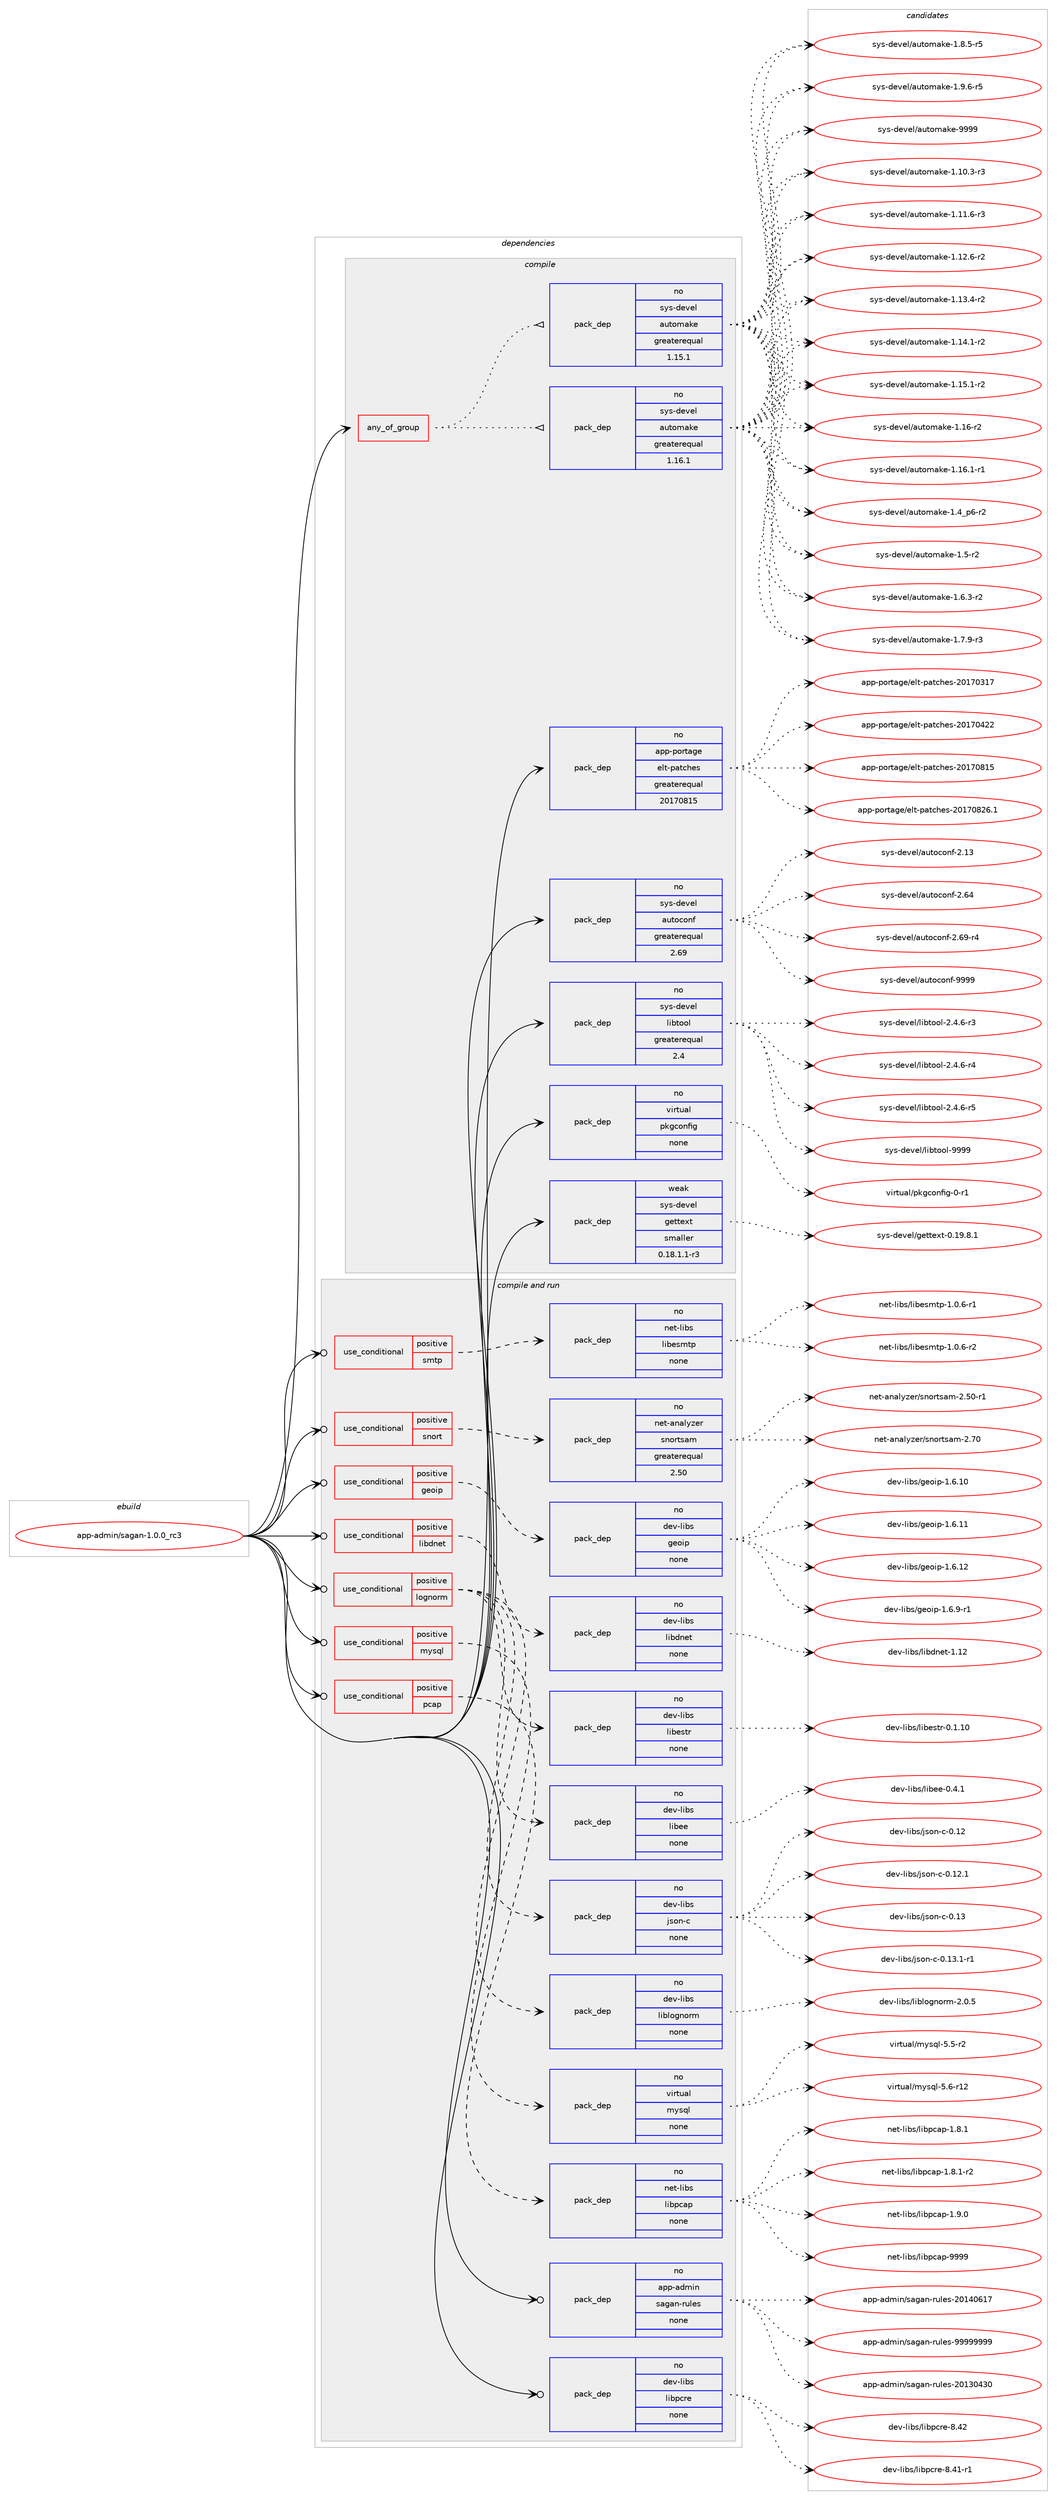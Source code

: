 digraph prolog {

# *************
# Graph options
# *************

newrank=true;
concentrate=true;
compound=true;
graph [rankdir=LR,fontname=Helvetica,fontsize=10,ranksep=1.5];#, ranksep=2.5, nodesep=0.2];
edge  [arrowhead=vee];
node  [fontname=Helvetica,fontsize=10];

# **********
# The ebuild
# **********

subgraph cluster_leftcol {
color=gray;
rank=same;
label=<<i>ebuild</i>>;
id [label="app-admin/sagan-1.0.0_rc3", color=red, width=4, href="../app-admin/sagan-1.0.0_rc3.svg"];
}

# ****************
# The dependencies
# ****************

subgraph cluster_midcol {
color=gray;
label=<<i>dependencies</i>>;
subgraph cluster_compile {
fillcolor="#eeeeee";
style=filled;
label=<<i>compile</i>>;
subgraph any75 {
dependency3275 [label=<<TABLE BORDER="0" CELLBORDER="1" CELLSPACING="0" CELLPADDING="4"><TR><TD CELLPADDING="10">any_of_group</TD></TR></TABLE>>, shape=none, color=red];subgraph pack2386 {
dependency3276 [label=<<TABLE BORDER="0" CELLBORDER="1" CELLSPACING="0" CELLPADDING="4" WIDTH="220"><TR><TD ROWSPAN="6" CELLPADDING="30">pack_dep</TD></TR><TR><TD WIDTH="110">no</TD></TR><TR><TD>sys-devel</TD></TR><TR><TD>automake</TD></TR><TR><TD>greaterequal</TD></TR><TR><TD>1.16.1</TD></TR></TABLE>>, shape=none, color=blue];
}
dependency3275:e -> dependency3276:w [weight=20,style="dotted",arrowhead="oinv"];
subgraph pack2387 {
dependency3277 [label=<<TABLE BORDER="0" CELLBORDER="1" CELLSPACING="0" CELLPADDING="4" WIDTH="220"><TR><TD ROWSPAN="6" CELLPADDING="30">pack_dep</TD></TR><TR><TD WIDTH="110">no</TD></TR><TR><TD>sys-devel</TD></TR><TR><TD>automake</TD></TR><TR><TD>greaterequal</TD></TR><TR><TD>1.15.1</TD></TR></TABLE>>, shape=none, color=blue];
}
dependency3275:e -> dependency3277:w [weight=20,style="dotted",arrowhead="oinv"];
}
id:e -> dependency3275:w [weight=20,style="solid",arrowhead="vee"];
subgraph pack2388 {
dependency3278 [label=<<TABLE BORDER="0" CELLBORDER="1" CELLSPACING="0" CELLPADDING="4" WIDTH="220"><TR><TD ROWSPAN="6" CELLPADDING="30">pack_dep</TD></TR><TR><TD WIDTH="110">no</TD></TR><TR><TD>app-portage</TD></TR><TR><TD>elt-patches</TD></TR><TR><TD>greaterequal</TD></TR><TR><TD>20170815</TD></TR></TABLE>>, shape=none, color=blue];
}
id:e -> dependency3278:w [weight=20,style="solid",arrowhead="vee"];
subgraph pack2389 {
dependency3279 [label=<<TABLE BORDER="0" CELLBORDER="1" CELLSPACING="0" CELLPADDING="4" WIDTH="220"><TR><TD ROWSPAN="6" CELLPADDING="30">pack_dep</TD></TR><TR><TD WIDTH="110">no</TD></TR><TR><TD>sys-devel</TD></TR><TR><TD>autoconf</TD></TR><TR><TD>greaterequal</TD></TR><TR><TD>2.69</TD></TR></TABLE>>, shape=none, color=blue];
}
id:e -> dependency3279:w [weight=20,style="solid",arrowhead="vee"];
subgraph pack2390 {
dependency3280 [label=<<TABLE BORDER="0" CELLBORDER="1" CELLSPACING="0" CELLPADDING="4" WIDTH="220"><TR><TD ROWSPAN="6" CELLPADDING="30">pack_dep</TD></TR><TR><TD WIDTH="110">no</TD></TR><TR><TD>sys-devel</TD></TR><TR><TD>libtool</TD></TR><TR><TD>greaterequal</TD></TR><TR><TD>2.4</TD></TR></TABLE>>, shape=none, color=blue];
}
id:e -> dependency3280:w [weight=20,style="solid",arrowhead="vee"];
subgraph pack2391 {
dependency3281 [label=<<TABLE BORDER="0" CELLBORDER="1" CELLSPACING="0" CELLPADDING="4" WIDTH="220"><TR><TD ROWSPAN="6" CELLPADDING="30">pack_dep</TD></TR><TR><TD WIDTH="110">no</TD></TR><TR><TD>virtual</TD></TR><TR><TD>pkgconfig</TD></TR><TR><TD>none</TD></TR><TR><TD></TD></TR></TABLE>>, shape=none, color=blue];
}
id:e -> dependency3281:w [weight=20,style="solid",arrowhead="vee"];
subgraph pack2392 {
dependency3282 [label=<<TABLE BORDER="0" CELLBORDER="1" CELLSPACING="0" CELLPADDING="4" WIDTH="220"><TR><TD ROWSPAN="6" CELLPADDING="30">pack_dep</TD></TR><TR><TD WIDTH="110">weak</TD></TR><TR><TD>sys-devel</TD></TR><TR><TD>gettext</TD></TR><TR><TD>smaller</TD></TR><TR><TD>0.18.1.1-r3</TD></TR></TABLE>>, shape=none, color=blue];
}
id:e -> dependency3282:w [weight=20,style="solid",arrowhead="vee"];
}
subgraph cluster_compileandrun {
fillcolor="#eeeeee";
style=filled;
label=<<i>compile and run</i>>;
subgraph cond808 {
dependency3283 [label=<<TABLE BORDER="0" CELLBORDER="1" CELLSPACING="0" CELLPADDING="4"><TR><TD ROWSPAN="3" CELLPADDING="10">use_conditional</TD></TR><TR><TD>positive</TD></TR><TR><TD>geoip</TD></TR></TABLE>>, shape=none, color=red];
subgraph pack2393 {
dependency3284 [label=<<TABLE BORDER="0" CELLBORDER="1" CELLSPACING="0" CELLPADDING="4" WIDTH="220"><TR><TD ROWSPAN="6" CELLPADDING="30">pack_dep</TD></TR><TR><TD WIDTH="110">no</TD></TR><TR><TD>dev-libs</TD></TR><TR><TD>geoip</TD></TR><TR><TD>none</TD></TR><TR><TD></TD></TR></TABLE>>, shape=none, color=blue];
}
dependency3283:e -> dependency3284:w [weight=20,style="dashed",arrowhead="vee"];
}
id:e -> dependency3283:w [weight=20,style="solid",arrowhead="odotvee"];
subgraph cond809 {
dependency3285 [label=<<TABLE BORDER="0" CELLBORDER="1" CELLSPACING="0" CELLPADDING="4"><TR><TD ROWSPAN="3" CELLPADDING="10">use_conditional</TD></TR><TR><TD>positive</TD></TR><TR><TD>libdnet</TD></TR></TABLE>>, shape=none, color=red];
subgraph pack2394 {
dependency3286 [label=<<TABLE BORDER="0" CELLBORDER="1" CELLSPACING="0" CELLPADDING="4" WIDTH="220"><TR><TD ROWSPAN="6" CELLPADDING="30">pack_dep</TD></TR><TR><TD WIDTH="110">no</TD></TR><TR><TD>dev-libs</TD></TR><TR><TD>libdnet</TD></TR><TR><TD>none</TD></TR><TR><TD></TD></TR></TABLE>>, shape=none, color=blue];
}
dependency3285:e -> dependency3286:w [weight=20,style="dashed",arrowhead="vee"];
}
id:e -> dependency3285:w [weight=20,style="solid",arrowhead="odotvee"];
subgraph cond810 {
dependency3287 [label=<<TABLE BORDER="0" CELLBORDER="1" CELLSPACING="0" CELLPADDING="4"><TR><TD ROWSPAN="3" CELLPADDING="10">use_conditional</TD></TR><TR><TD>positive</TD></TR><TR><TD>lognorm</TD></TR></TABLE>>, shape=none, color=red];
subgraph pack2395 {
dependency3288 [label=<<TABLE BORDER="0" CELLBORDER="1" CELLSPACING="0" CELLPADDING="4" WIDTH="220"><TR><TD ROWSPAN="6" CELLPADDING="30">pack_dep</TD></TR><TR><TD WIDTH="110">no</TD></TR><TR><TD>dev-libs</TD></TR><TR><TD>liblognorm</TD></TR><TR><TD>none</TD></TR><TR><TD></TD></TR></TABLE>>, shape=none, color=blue];
}
dependency3287:e -> dependency3288:w [weight=20,style="dashed",arrowhead="vee"];
subgraph pack2396 {
dependency3289 [label=<<TABLE BORDER="0" CELLBORDER="1" CELLSPACING="0" CELLPADDING="4" WIDTH="220"><TR><TD ROWSPAN="6" CELLPADDING="30">pack_dep</TD></TR><TR><TD WIDTH="110">no</TD></TR><TR><TD>dev-libs</TD></TR><TR><TD>json-c</TD></TR><TR><TD>none</TD></TR><TR><TD></TD></TR></TABLE>>, shape=none, color=blue];
}
dependency3287:e -> dependency3289:w [weight=20,style="dashed",arrowhead="vee"];
subgraph pack2397 {
dependency3290 [label=<<TABLE BORDER="0" CELLBORDER="1" CELLSPACING="0" CELLPADDING="4" WIDTH="220"><TR><TD ROWSPAN="6" CELLPADDING="30">pack_dep</TD></TR><TR><TD WIDTH="110">no</TD></TR><TR><TD>dev-libs</TD></TR><TR><TD>libee</TD></TR><TR><TD>none</TD></TR><TR><TD></TD></TR></TABLE>>, shape=none, color=blue];
}
dependency3287:e -> dependency3290:w [weight=20,style="dashed",arrowhead="vee"];
subgraph pack2398 {
dependency3291 [label=<<TABLE BORDER="0" CELLBORDER="1" CELLSPACING="0" CELLPADDING="4" WIDTH="220"><TR><TD ROWSPAN="6" CELLPADDING="30">pack_dep</TD></TR><TR><TD WIDTH="110">no</TD></TR><TR><TD>dev-libs</TD></TR><TR><TD>libestr</TD></TR><TR><TD>none</TD></TR><TR><TD></TD></TR></TABLE>>, shape=none, color=blue];
}
dependency3287:e -> dependency3291:w [weight=20,style="dashed",arrowhead="vee"];
}
id:e -> dependency3287:w [weight=20,style="solid",arrowhead="odotvee"];
subgraph cond811 {
dependency3292 [label=<<TABLE BORDER="0" CELLBORDER="1" CELLSPACING="0" CELLPADDING="4"><TR><TD ROWSPAN="3" CELLPADDING="10">use_conditional</TD></TR><TR><TD>positive</TD></TR><TR><TD>mysql</TD></TR></TABLE>>, shape=none, color=red];
subgraph pack2399 {
dependency3293 [label=<<TABLE BORDER="0" CELLBORDER="1" CELLSPACING="0" CELLPADDING="4" WIDTH="220"><TR><TD ROWSPAN="6" CELLPADDING="30">pack_dep</TD></TR><TR><TD WIDTH="110">no</TD></TR><TR><TD>virtual</TD></TR><TR><TD>mysql</TD></TR><TR><TD>none</TD></TR><TR><TD></TD></TR></TABLE>>, shape=none, color=blue];
}
dependency3292:e -> dependency3293:w [weight=20,style="dashed",arrowhead="vee"];
}
id:e -> dependency3292:w [weight=20,style="solid",arrowhead="odotvee"];
subgraph cond812 {
dependency3294 [label=<<TABLE BORDER="0" CELLBORDER="1" CELLSPACING="0" CELLPADDING="4"><TR><TD ROWSPAN="3" CELLPADDING="10">use_conditional</TD></TR><TR><TD>positive</TD></TR><TR><TD>pcap</TD></TR></TABLE>>, shape=none, color=red];
subgraph pack2400 {
dependency3295 [label=<<TABLE BORDER="0" CELLBORDER="1" CELLSPACING="0" CELLPADDING="4" WIDTH="220"><TR><TD ROWSPAN="6" CELLPADDING="30">pack_dep</TD></TR><TR><TD WIDTH="110">no</TD></TR><TR><TD>net-libs</TD></TR><TR><TD>libpcap</TD></TR><TR><TD>none</TD></TR><TR><TD></TD></TR></TABLE>>, shape=none, color=blue];
}
dependency3294:e -> dependency3295:w [weight=20,style="dashed",arrowhead="vee"];
}
id:e -> dependency3294:w [weight=20,style="solid",arrowhead="odotvee"];
subgraph cond813 {
dependency3296 [label=<<TABLE BORDER="0" CELLBORDER="1" CELLSPACING="0" CELLPADDING="4"><TR><TD ROWSPAN="3" CELLPADDING="10">use_conditional</TD></TR><TR><TD>positive</TD></TR><TR><TD>smtp</TD></TR></TABLE>>, shape=none, color=red];
subgraph pack2401 {
dependency3297 [label=<<TABLE BORDER="0" CELLBORDER="1" CELLSPACING="0" CELLPADDING="4" WIDTH="220"><TR><TD ROWSPAN="6" CELLPADDING="30">pack_dep</TD></TR><TR><TD WIDTH="110">no</TD></TR><TR><TD>net-libs</TD></TR><TR><TD>libesmtp</TD></TR><TR><TD>none</TD></TR><TR><TD></TD></TR></TABLE>>, shape=none, color=blue];
}
dependency3296:e -> dependency3297:w [weight=20,style="dashed",arrowhead="vee"];
}
id:e -> dependency3296:w [weight=20,style="solid",arrowhead="odotvee"];
subgraph cond814 {
dependency3298 [label=<<TABLE BORDER="0" CELLBORDER="1" CELLSPACING="0" CELLPADDING="4"><TR><TD ROWSPAN="3" CELLPADDING="10">use_conditional</TD></TR><TR><TD>positive</TD></TR><TR><TD>snort</TD></TR></TABLE>>, shape=none, color=red];
subgraph pack2402 {
dependency3299 [label=<<TABLE BORDER="0" CELLBORDER="1" CELLSPACING="0" CELLPADDING="4" WIDTH="220"><TR><TD ROWSPAN="6" CELLPADDING="30">pack_dep</TD></TR><TR><TD WIDTH="110">no</TD></TR><TR><TD>net-analyzer</TD></TR><TR><TD>snortsam</TD></TR><TR><TD>greaterequal</TD></TR><TR><TD>2.50</TD></TR></TABLE>>, shape=none, color=blue];
}
dependency3298:e -> dependency3299:w [weight=20,style="dashed",arrowhead="vee"];
}
id:e -> dependency3298:w [weight=20,style="solid",arrowhead="odotvee"];
subgraph pack2403 {
dependency3300 [label=<<TABLE BORDER="0" CELLBORDER="1" CELLSPACING="0" CELLPADDING="4" WIDTH="220"><TR><TD ROWSPAN="6" CELLPADDING="30">pack_dep</TD></TR><TR><TD WIDTH="110">no</TD></TR><TR><TD>app-admin</TD></TR><TR><TD>sagan-rules</TD></TR><TR><TD>none</TD></TR><TR><TD></TD></TR></TABLE>>, shape=none, color=blue];
}
id:e -> dependency3300:w [weight=20,style="solid",arrowhead="odotvee"];
subgraph pack2404 {
dependency3301 [label=<<TABLE BORDER="0" CELLBORDER="1" CELLSPACING="0" CELLPADDING="4" WIDTH="220"><TR><TD ROWSPAN="6" CELLPADDING="30">pack_dep</TD></TR><TR><TD WIDTH="110">no</TD></TR><TR><TD>dev-libs</TD></TR><TR><TD>libpcre</TD></TR><TR><TD>none</TD></TR><TR><TD></TD></TR></TABLE>>, shape=none, color=blue];
}
id:e -> dependency3301:w [weight=20,style="solid",arrowhead="odotvee"];
}
subgraph cluster_run {
fillcolor="#eeeeee";
style=filled;
label=<<i>run</i>>;
}
}

# **************
# The candidates
# **************

subgraph cluster_choices {
rank=same;
color=gray;
label=<<i>candidates</i>>;

subgraph choice2386 {
color=black;
nodesep=1;
choice11512111545100101118101108479711711611110997107101454946494846514511451 [label="sys-devel/automake-1.10.3-r3", color=red, width=4,href="../sys-devel/automake-1.10.3-r3.svg"];
choice11512111545100101118101108479711711611110997107101454946494946544511451 [label="sys-devel/automake-1.11.6-r3", color=red, width=4,href="../sys-devel/automake-1.11.6-r3.svg"];
choice11512111545100101118101108479711711611110997107101454946495046544511450 [label="sys-devel/automake-1.12.6-r2", color=red, width=4,href="../sys-devel/automake-1.12.6-r2.svg"];
choice11512111545100101118101108479711711611110997107101454946495146524511450 [label="sys-devel/automake-1.13.4-r2", color=red, width=4,href="../sys-devel/automake-1.13.4-r2.svg"];
choice11512111545100101118101108479711711611110997107101454946495246494511450 [label="sys-devel/automake-1.14.1-r2", color=red, width=4,href="../sys-devel/automake-1.14.1-r2.svg"];
choice11512111545100101118101108479711711611110997107101454946495346494511450 [label="sys-devel/automake-1.15.1-r2", color=red, width=4,href="../sys-devel/automake-1.15.1-r2.svg"];
choice1151211154510010111810110847971171161111099710710145494649544511450 [label="sys-devel/automake-1.16-r2", color=red, width=4,href="../sys-devel/automake-1.16-r2.svg"];
choice11512111545100101118101108479711711611110997107101454946495446494511449 [label="sys-devel/automake-1.16.1-r1", color=red, width=4,href="../sys-devel/automake-1.16.1-r1.svg"];
choice115121115451001011181011084797117116111109971071014549465295112544511450 [label="sys-devel/automake-1.4_p6-r2", color=red, width=4,href="../sys-devel/automake-1.4_p6-r2.svg"];
choice11512111545100101118101108479711711611110997107101454946534511450 [label="sys-devel/automake-1.5-r2", color=red, width=4,href="../sys-devel/automake-1.5-r2.svg"];
choice115121115451001011181011084797117116111109971071014549465446514511450 [label="sys-devel/automake-1.6.3-r2", color=red, width=4,href="../sys-devel/automake-1.6.3-r2.svg"];
choice115121115451001011181011084797117116111109971071014549465546574511451 [label="sys-devel/automake-1.7.9-r3", color=red, width=4,href="../sys-devel/automake-1.7.9-r3.svg"];
choice115121115451001011181011084797117116111109971071014549465646534511453 [label="sys-devel/automake-1.8.5-r5", color=red, width=4,href="../sys-devel/automake-1.8.5-r5.svg"];
choice115121115451001011181011084797117116111109971071014549465746544511453 [label="sys-devel/automake-1.9.6-r5", color=red, width=4,href="../sys-devel/automake-1.9.6-r5.svg"];
choice115121115451001011181011084797117116111109971071014557575757 [label="sys-devel/automake-9999", color=red, width=4,href="../sys-devel/automake-9999.svg"];
dependency3276:e -> choice11512111545100101118101108479711711611110997107101454946494846514511451:w [style=dotted,weight="100"];
dependency3276:e -> choice11512111545100101118101108479711711611110997107101454946494946544511451:w [style=dotted,weight="100"];
dependency3276:e -> choice11512111545100101118101108479711711611110997107101454946495046544511450:w [style=dotted,weight="100"];
dependency3276:e -> choice11512111545100101118101108479711711611110997107101454946495146524511450:w [style=dotted,weight="100"];
dependency3276:e -> choice11512111545100101118101108479711711611110997107101454946495246494511450:w [style=dotted,weight="100"];
dependency3276:e -> choice11512111545100101118101108479711711611110997107101454946495346494511450:w [style=dotted,weight="100"];
dependency3276:e -> choice1151211154510010111810110847971171161111099710710145494649544511450:w [style=dotted,weight="100"];
dependency3276:e -> choice11512111545100101118101108479711711611110997107101454946495446494511449:w [style=dotted,weight="100"];
dependency3276:e -> choice115121115451001011181011084797117116111109971071014549465295112544511450:w [style=dotted,weight="100"];
dependency3276:e -> choice11512111545100101118101108479711711611110997107101454946534511450:w [style=dotted,weight="100"];
dependency3276:e -> choice115121115451001011181011084797117116111109971071014549465446514511450:w [style=dotted,weight="100"];
dependency3276:e -> choice115121115451001011181011084797117116111109971071014549465546574511451:w [style=dotted,weight="100"];
dependency3276:e -> choice115121115451001011181011084797117116111109971071014549465646534511453:w [style=dotted,weight="100"];
dependency3276:e -> choice115121115451001011181011084797117116111109971071014549465746544511453:w [style=dotted,weight="100"];
dependency3276:e -> choice115121115451001011181011084797117116111109971071014557575757:w [style=dotted,weight="100"];
}
subgraph choice2387 {
color=black;
nodesep=1;
choice11512111545100101118101108479711711611110997107101454946494846514511451 [label="sys-devel/automake-1.10.3-r3", color=red, width=4,href="../sys-devel/automake-1.10.3-r3.svg"];
choice11512111545100101118101108479711711611110997107101454946494946544511451 [label="sys-devel/automake-1.11.6-r3", color=red, width=4,href="../sys-devel/automake-1.11.6-r3.svg"];
choice11512111545100101118101108479711711611110997107101454946495046544511450 [label="sys-devel/automake-1.12.6-r2", color=red, width=4,href="../sys-devel/automake-1.12.6-r2.svg"];
choice11512111545100101118101108479711711611110997107101454946495146524511450 [label="sys-devel/automake-1.13.4-r2", color=red, width=4,href="../sys-devel/automake-1.13.4-r2.svg"];
choice11512111545100101118101108479711711611110997107101454946495246494511450 [label="sys-devel/automake-1.14.1-r2", color=red, width=4,href="../sys-devel/automake-1.14.1-r2.svg"];
choice11512111545100101118101108479711711611110997107101454946495346494511450 [label="sys-devel/automake-1.15.1-r2", color=red, width=4,href="../sys-devel/automake-1.15.1-r2.svg"];
choice1151211154510010111810110847971171161111099710710145494649544511450 [label="sys-devel/automake-1.16-r2", color=red, width=4,href="../sys-devel/automake-1.16-r2.svg"];
choice11512111545100101118101108479711711611110997107101454946495446494511449 [label="sys-devel/automake-1.16.1-r1", color=red, width=4,href="../sys-devel/automake-1.16.1-r1.svg"];
choice115121115451001011181011084797117116111109971071014549465295112544511450 [label="sys-devel/automake-1.4_p6-r2", color=red, width=4,href="../sys-devel/automake-1.4_p6-r2.svg"];
choice11512111545100101118101108479711711611110997107101454946534511450 [label="sys-devel/automake-1.5-r2", color=red, width=4,href="../sys-devel/automake-1.5-r2.svg"];
choice115121115451001011181011084797117116111109971071014549465446514511450 [label="sys-devel/automake-1.6.3-r2", color=red, width=4,href="../sys-devel/automake-1.6.3-r2.svg"];
choice115121115451001011181011084797117116111109971071014549465546574511451 [label="sys-devel/automake-1.7.9-r3", color=red, width=4,href="../sys-devel/automake-1.7.9-r3.svg"];
choice115121115451001011181011084797117116111109971071014549465646534511453 [label="sys-devel/automake-1.8.5-r5", color=red, width=4,href="../sys-devel/automake-1.8.5-r5.svg"];
choice115121115451001011181011084797117116111109971071014549465746544511453 [label="sys-devel/automake-1.9.6-r5", color=red, width=4,href="../sys-devel/automake-1.9.6-r5.svg"];
choice115121115451001011181011084797117116111109971071014557575757 [label="sys-devel/automake-9999", color=red, width=4,href="../sys-devel/automake-9999.svg"];
dependency3277:e -> choice11512111545100101118101108479711711611110997107101454946494846514511451:w [style=dotted,weight="100"];
dependency3277:e -> choice11512111545100101118101108479711711611110997107101454946494946544511451:w [style=dotted,weight="100"];
dependency3277:e -> choice11512111545100101118101108479711711611110997107101454946495046544511450:w [style=dotted,weight="100"];
dependency3277:e -> choice11512111545100101118101108479711711611110997107101454946495146524511450:w [style=dotted,weight="100"];
dependency3277:e -> choice11512111545100101118101108479711711611110997107101454946495246494511450:w [style=dotted,weight="100"];
dependency3277:e -> choice11512111545100101118101108479711711611110997107101454946495346494511450:w [style=dotted,weight="100"];
dependency3277:e -> choice1151211154510010111810110847971171161111099710710145494649544511450:w [style=dotted,weight="100"];
dependency3277:e -> choice11512111545100101118101108479711711611110997107101454946495446494511449:w [style=dotted,weight="100"];
dependency3277:e -> choice115121115451001011181011084797117116111109971071014549465295112544511450:w [style=dotted,weight="100"];
dependency3277:e -> choice11512111545100101118101108479711711611110997107101454946534511450:w [style=dotted,weight="100"];
dependency3277:e -> choice115121115451001011181011084797117116111109971071014549465446514511450:w [style=dotted,weight="100"];
dependency3277:e -> choice115121115451001011181011084797117116111109971071014549465546574511451:w [style=dotted,weight="100"];
dependency3277:e -> choice115121115451001011181011084797117116111109971071014549465646534511453:w [style=dotted,weight="100"];
dependency3277:e -> choice115121115451001011181011084797117116111109971071014549465746544511453:w [style=dotted,weight="100"];
dependency3277:e -> choice115121115451001011181011084797117116111109971071014557575757:w [style=dotted,weight="100"];
}
subgraph choice2388 {
color=black;
nodesep=1;
choice97112112451121111141169710310147101108116451129711699104101115455048495548514955 [label="app-portage/elt-patches-20170317", color=red, width=4,href="../app-portage/elt-patches-20170317.svg"];
choice97112112451121111141169710310147101108116451129711699104101115455048495548525050 [label="app-portage/elt-patches-20170422", color=red, width=4,href="../app-portage/elt-patches-20170422.svg"];
choice97112112451121111141169710310147101108116451129711699104101115455048495548564953 [label="app-portage/elt-patches-20170815", color=red, width=4,href="../app-portage/elt-patches-20170815.svg"];
choice971121124511211111411697103101471011081164511297116991041011154550484955485650544649 [label="app-portage/elt-patches-20170826.1", color=red, width=4,href="../app-portage/elt-patches-20170826.1.svg"];
dependency3278:e -> choice97112112451121111141169710310147101108116451129711699104101115455048495548514955:w [style=dotted,weight="100"];
dependency3278:e -> choice97112112451121111141169710310147101108116451129711699104101115455048495548525050:w [style=dotted,weight="100"];
dependency3278:e -> choice97112112451121111141169710310147101108116451129711699104101115455048495548564953:w [style=dotted,weight="100"];
dependency3278:e -> choice971121124511211111411697103101471011081164511297116991041011154550484955485650544649:w [style=dotted,weight="100"];
}
subgraph choice2389 {
color=black;
nodesep=1;
choice115121115451001011181011084797117116111991111101024550464951 [label="sys-devel/autoconf-2.13", color=red, width=4,href="../sys-devel/autoconf-2.13.svg"];
choice115121115451001011181011084797117116111991111101024550465452 [label="sys-devel/autoconf-2.64", color=red, width=4,href="../sys-devel/autoconf-2.64.svg"];
choice1151211154510010111810110847971171161119911111010245504654574511452 [label="sys-devel/autoconf-2.69-r4", color=red, width=4,href="../sys-devel/autoconf-2.69-r4.svg"];
choice115121115451001011181011084797117116111991111101024557575757 [label="sys-devel/autoconf-9999", color=red, width=4,href="../sys-devel/autoconf-9999.svg"];
dependency3279:e -> choice115121115451001011181011084797117116111991111101024550464951:w [style=dotted,weight="100"];
dependency3279:e -> choice115121115451001011181011084797117116111991111101024550465452:w [style=dotted,weight="100"];
dependency3279:e -> choice1151211154510010111810110847971171161119911111010245504654574511452:w [style=dotted,weight="100"];
dependency3279:e -> choice115121115451001011181011084797117116111991111101024557575757:w [style=dotted,weight="100"];
}
subgraph choice2390 {
color=black;
nodesep=1;
choice1151211154510010111810110847108105981161111111084550465246544511451 [label="sys-devel/libtool-2.4.6-r3", color=red, width=4,href="../sys-devel/libtool-2.4.6-r3.svg"];
choice1151211154510010111810110847108105981161111111084550465246544511452 [label="sys-devel/libtool-2.4.6-r4", color=red, width=4,href="../sys-devel/libtool-2.4.6-r4.svg"];
choice1151211154510010111810110847108105981161111111084550465246544511453 [label="sys-devel/libtool-2.4.6-r5", color=red, width=4,href="../sys-devel/libtool-2.4.6-r5.svg"];
choice1151211154510010111810110847108105981161111111084557575757 [label="sys-devel/libtool-9999", color=red, width=4,href="../sys-devel/libtool-9999.svg"];
dependency3280:e -> choice1151211154510010111810110847108105981161111111084550465246544511451:w [style=dotted,weight="100"];
dependency3280:e -> choice1151211154510010111810110847108105981161111111084550465246544511452:w [style=dotted,weight="100"];
dependency3280:e -> choice1151211154510010111810110847108105981161111111084550465246544511453:w [style=dotted,weight="100"];
dependency3280:e -> choice1151211154510010111810110847108105981161111111084557575757:w [style=dotted,weight="100"];
}
subgraph choice2391 {
color=black;
nodesep=1;
choice11810511411611797108471121071039911111010210510345484511449 [label="virtual/pkgconfig-0-r1", color=red, width=4,href="../virtual/pkgconfig-0-r1.svg"];
dependency3281:e -> choice11810511411611797108471121071039911111010210510345484511449:w [style=dotted,weight="100"];
}
subgraph choice2392 {
color=black;
nodesep=1;
choice1151211154510010111810110847103101116116101120116454846495746564649 [label="sys-devel/gettext-0.19.8.1", color=red, width=4,href="../sys-devel/gettext-0.19.8.1.svg"];
dependency3282:e -> choice1151211154510010111810110847103101116116101120116454846495746564649:w [style=dotted,weight="100"];
}
subgraph choice2393 {
color=black;
nodesep=1;
choice10010111845108105981154710310111110511245494654464948 [label="dev-libs/geoip-1.6.10", color=red, width=4,href="../dev-libs/geoip-1.6.10.svg"];
choice10010111845108105981154710310111110511245494654464949 [label="dev-libs/geoip-1.6.11", color=red, width=4,href="../dev-libs/geoip-1.6.11.svg"];
choice10010111845108105981154710310111110511245494654464950 [label="dev-libs/geoip-1.6.12", color=red, width=4,href="../dev-libs/geoip-1.6.12.svg"];
choice1001011184510810598115471031011111051124549465446574511449 [label="dev-libs/geoip-1.6.9-r1", color=red, width=4,href="../dev-libs/geoip-1.6.9-r1.svg"];
dependency3284:e -> choice10010111845108105981154710310111110511245494654464948:w [style=dotted,weight="100"];
dependency3284:e -> choice10010111845108105981154710310111110511245494654464949:w [style=dotted,weight="100"];
dependency3284:e -> choice10010111845108105981154710310111110511245494654464950:w [style=dotted,weight="100"];
dependency3284:e -> choice1001011184510810598115471031011111051124549465446574511449:w [style=dotted,weight="100"];
}
subgraph choice2394 {
color=black;
nodesep=1;
choice100101118451081059811547108105981001101011164549464950 [label="dev-libs/libdnet-1.12", color=red, width=4,href="../dev-libs/libdnet-1.12.svg"];
dependency3286:e -> choice100101118451081059811547108105981001101011164549464950:w [style=dotted,weight="100"];
}
subgraph choice2395 {
color=black;
nodesep=1;
choice10010111845108105981154710810598108111103110111114109455046484653 [label="dev-libs/liblognorm-2.0.5", color=red, width=4,href="../dev-libs/liblognorm-2.0.5.svg"];
dependency3288:e -> choice10010111845108105981154710810598108111103110111114109455046484653:w [style=dotted,weight="100"];
}
subgraph choice2396 {
color=black;
nodesep=1;
choice10010111845108105981154710611511111045994548464950 [label="dev-libs/json-c-0.12", color=red, width=4,href="../dev-libs/json-c-0.12.svg"];
choice100101118451081059811547106115111110459945484649504649 [label="dev-libs/json-c-0.12.1", color=red, width=4,href="../dev-libs/json-c-0.12.1.svg"];
choice10010111845108105981154710611511111045994548464951 [label="dev-libs/json-c-0.13", color=red, width=4,href="../dev-libs/json-c-0.13.svg"];
choice1001011184510810598115471061151111104599454846495146494511449 [label="dev-libs/json-c-0.13.1-r1", color=red, width=4,href="../dev-libs/json-c-0.13.1-r1.svg"];
dependency3289:e -> choice10010111845108105981154710611511111045994548464950:w [style=dotted,weight="100"];
dependency3289:e -> choice100101118451081059811547106115111110459945484649504649:w [style=dotted,weight="100"];
dependency3289:e -> choice10010111845108105981154710611511111045994548464951:w [style=dotted,weight="100"];
dependency3289:e -> choice1001011184510810598115471061151111104599454846495146494511449:w [style=dotted,weight="100"];
}
subgraph choice2397 {
color=black;
nodesep=1;
choice10010111845108105981154710810598101101454846524649 [label="dev-libs/libee-0.4.1", color=red, width=4,href="../dev-libs/libee-0.4.1.svg"];
dependency3290:e -> choice10010111845108105981154710810598101101454846524649:w [style=dotted,weight="100"];
}
subgraph choice2398 {
color=black;
nodesep=1;
choice1001011184510810598115471081059810111511611445484649464948 [label="dev-libs/libestr-0.1.10", color=red, width=4,href="../dev-libs/libestr-0.1.10.svg"];
dependency3291:e -> choice1001011184510810598115471081059810111511611445484649464948:w [style=dotted,weight="100"];
}
subgraph choice2399 {
color=black;
nodesep=1;
choice1181051141161179710847109121115113108455346534511450 [label="virtual/mysql-5.5-r2", color=red, width=4,href="../virtual/mysql-5.5-r2.svg"];
choice118105114116117971084710912111511310845534654451144950 [label="virtual/mysql-5.6-r12", color=red, width=4,href="../virtual/mysql-5.6-r12.svg"];
dependency3293:e -> choice1181051141161179710847109121115113108455346534511450:w [style=dotted,weight="100"];
dependency3293:e -> choice118105114116117971084710912111511310845534654451144950:w [style=dotted,weight="100"];
}
subgraph choice2400 {
color=black;
nodesep=1;
choice110101116451081059811547108105981129997112454946564649 [label="net-libs/libpcap-1.8.1", color=red, width=4,href="../net-libs/libpcap-1.8.1.svg"];
choice1101011164510810598115471081059811299971124549465646494511450 [label="net-libs/libpcap-1.8.1-r2", color=red, width=4,href="../net-libs/libpcap-1.8.1-r2.svg"];
choice110101116451081059811547108105981129997112454946574648 [label="net-libs/libpcap-1.9.0", color=red, width=4,href="../net-libs/libpcap-1.9.0.svg"];
choice1101011164510810598115471081059811299971124557575757 [label="net-libs/libpcap-9999", color=red, width=4,href="../net-libs/libpcap-9999.svg"];
dependency3295:e -> choice110101116451081059811547108105981129997112454946564649:w [style=dotted,weight="100"];
dependency3295:e -> choice1101011164510810598115471081059811299971124549465646494511450:w [style=dotted,weight="100"];
dependency3295:e -> choice110101116451081059811547108105981129997112454946574648:w [style=dotted,weight="100"];
dependency3295:e -> choice1101011164510810598115471081059811299971124557575757:w [style=dotted,weight="100"];
}
subgraph choice2401 {
color=black;
nodesep=1;
choice110101116451081059811547108105981011151091161124549464846544511449 [label="net-libs/libesmtp-1.0.6-r1", color=red, width=4,href="../net-libs/libesmtp-1.0.6-r1.svg"];
choice110101116451081059811547108105981011151091161124549464846544511450 [label="net-libs/libesmtp-1.0.6-r2", color=red, width=4,href="../net-libs/libesmtp-1.0.6-r2.svg"];
dependency3297:e -> choice110101116451081059811547108105981011151091161124549464846544511449:w [style=dotted,weight="100"];
dependency3297:e -> choice110101116451081059811547108105981011151091161124549464846544511450:w [style=dotted,weight="100"];
}
subgraph choice2402 {
color=black;
nodesep=1;
choice110101116459711097108121122101114471151101111141161159710945504653484511449 [label="net-analyzer/snortsam-2.50-r1", color=red, width=4,href="../net-analyzer/snortsam-2.50-r1.svg"];
choice11010111645971109710812112210111447115110111114116115971094550465548 [label="net-analyzer/snortsam-2.70", color=red, width=4,href="../net-analyzer/snortsam-2.70.svg"];
dependency3299:e -> choice110101116459711097108121122101114471151101111141161159710945504653484511449:w [style=dotted,weight="100"];
dependency3299:e -> choice11010111645971109710812112210111447115110111114116115971094550465548:w [style=dotted,weight="100"];
}
subgraph choice2403 {
color=black;
nodesep=1;
choice97112112459710010910511047115971039711045114117108101115455048495148525148 [label="app-admin/sagan-rules-20130430", color=red, width=4,href="../app-admin/sagan-rules-20130430.svg"];
choice97112112459710010910511047115971039711045114117108101115455048495248544955 [label="app-admin/sagan-rules-20140617", color=red, width=4,href="../app-admin/sagan-rules-20140617.svg"];
choice97112112459710010910511047115971039711045114117108101115455757575757575757 [label="app-admin/sagan-rules-99999999", color=red, width=4,href="../app-admin/sagan-rules-99999999.svg"];
dependency3300:e -> choice97112112459710010910511047115971039711045114117108101115455048495148525148:w [style=dotted,weight="100"];
dependency3300:e -> choice97112112459710010910511047115971039711045114117108101115455048495248544955:w [style=dotted,weight="100"];
dependency3300:e -> choice97112112459710010910511047115971039711045114117108101115455757575757575757:w [style=dotted,weight="100"];
}
subgraph choice2404 {
color=black;
nodesep=1;
choice100101118451081059811547108105981129911410145564652494511449 [label="dev-libs/libpcre-8.41-r1", color=red, width=4,href="../dev-libs/libpcre-8.41-r1.svg"];
choice10010111845108105981154710810598112991141014556465250 [label="dev-libs/libpcre-8.42", color=red, width=4,href="../dev-libs/libpcre-8.42.svg"];
dependency3301:e -> choice100101118451081059811547108105981129911410145564652494511449:w [style=dotted,weight="100"];
dependency3301:e -> choice10010111845108105981154710810598112991141014556465250:w [style=dotted,weight="100"];
}
}

}
